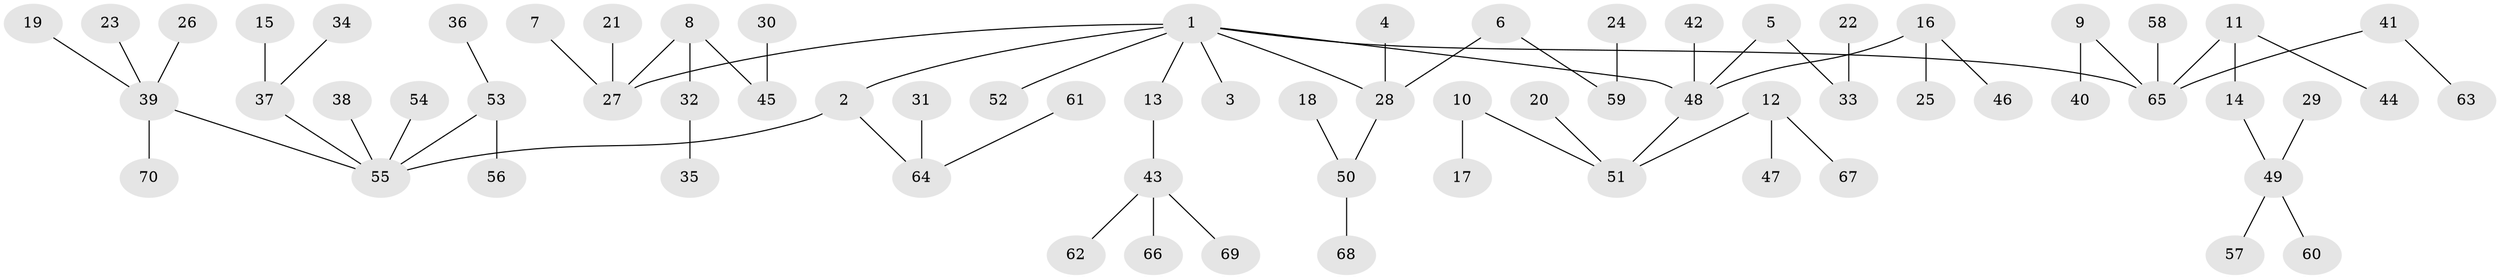 // original degree distribution, {4: 0.04316546762589928, 7: 0.007194244604316547, 6: 0.02158273381294964, 1: 0.4748201438848921, 3: 0.1223021582733813, 5: 0.04316546762589928, 2: 0.28776978417266186}
// Generated by graph-tools (version 1.1) at 2025/26/03/09/25 03:26:32]
// undirected, 70 vertices, 69 edges
graph export_dot {
graph [start="1"]
  node [color=gray90,style=filled];
  1;
  2;
  3;
  4;
  5;
  6;
  7;
  8;
  9;
  10;
  11;
  12;
  13;
  14;
  15;
  16;
  17;
  18;
  19;
  20;
  21;
  22;
  23;
  24;
  25;
  26;
  27;
  28;
  29;
  30;
  31;
  32;
  33;
  34;
  35;
  36;
  37;
  38;
  39;
  40;
  41;
  42;
  43;
  44;
  45;
  46;
  47;
  48;
  49;
  50;
  51;
  52;
  53;
  54;
  55;
  56;
  57;
  58;
  59;
  60;
  61;
  62;
  63;
  64;
  65;
  66;
  67;
  68;
  69;
  70;
  1 -- 2 [weight=1.0];
  1 -- 3 [weight=1.0];
  1 -- 13 [weight=1.0];
  1 -- 27 [weight=1.0];
  1 -- 28 [weight=1.0];
  1 -- 48 [weight=1.0];
  1 -- 52 [weight=1.0];
  1 -- 65 [weight=1.0];
  2 -- 55 [weight=1.0];
  2 -- 64 [weight=1.0];
  4 -- 28 [weight=1.0];
  5 -- 33 [weight=1.0];
  5 -- 48 [weight=1.0];
  6 -- 28 [weight=1.0];
  6 -- 59 [weight=1.0];
  7 -- 27 [weight=1.0];
  8 -- 27 [weight=1.0];
  8 -- 32 [weight=1.0];
  8 -- 45 [weight=1.0];
  9 -- 40 [weight=1.0];
  9 -- 65 [weight=1.0];
  10 -- 17 [weight=1.0];
  10 -- 51 [weight=1.0];
  11 -- 14 [weight=1.0];
  11 -- 44 [weight=1.0];
  11 -- 65 [weight=1.0];
  12 -- 47 [weight=1.0];
  12 -- 51 [weight=1.0];
  12 -- 67 [weight=1.0];
  13 -- 43 [weight=1.0];
  14 -- 49 [weight=1.0];
  15 -- 37 [weight=1.0];
  16 -- 25 [weight=1.0];
  16 -- 46 [weight=1.0];
  16 -- 48 [weight=1.0];
  18 -- 50 [weight=1.0];
  19 -- 39 [weight=1.0];
  20 -- 51 [weight=1.0];
  21 -- 27 [weight=1.0];
  22 -- 33 [weight=1.0];
  23 -- 39 [weight=1.0];
  24 -- 59 [weight=1.0];
  26 -- 39 [weight=1.0];
  28 -- 50 [weight=1.0];
  29 -- 49 [weight=1.0];
  30 -- 45 [weight=1.0];
  31 -- 64 [weight=1.0];
  32 -- 35 [weight=1.0];
  34 -- 37 [weight=1.0];
  36 -- 53 [weight=1.0];
  37 -- 55 [weight=1.0];
  38 -- 55 [weight=1.0];
  39 -- 55 [weight=1.0];
  39 -- 70 [weight=1.0];
  41 -- 63 [weight=1.0];
  41 -- 65 [weight=1.0];
  42 -- 48 [weight=1.0];
  43 -- 62 [weight=1.0];
  43 -- 66 [weight=1.0];
  43 -- 69 [weight=1.0];
  48 -- 51 [weight=1.0];
  49 -- 57 [weight=1.0];
  49 -- 60 [weight=1.0];
  50 -- 68 [weight=1.0];
  53 -- 55 [weight=1.0];
  53 -- 56 [weight=1.0];
  54 -- 55 [weight=1.0];
  58 -- 65 [weight=1.0];
  61 -- 64 [weight=1.0];
}
